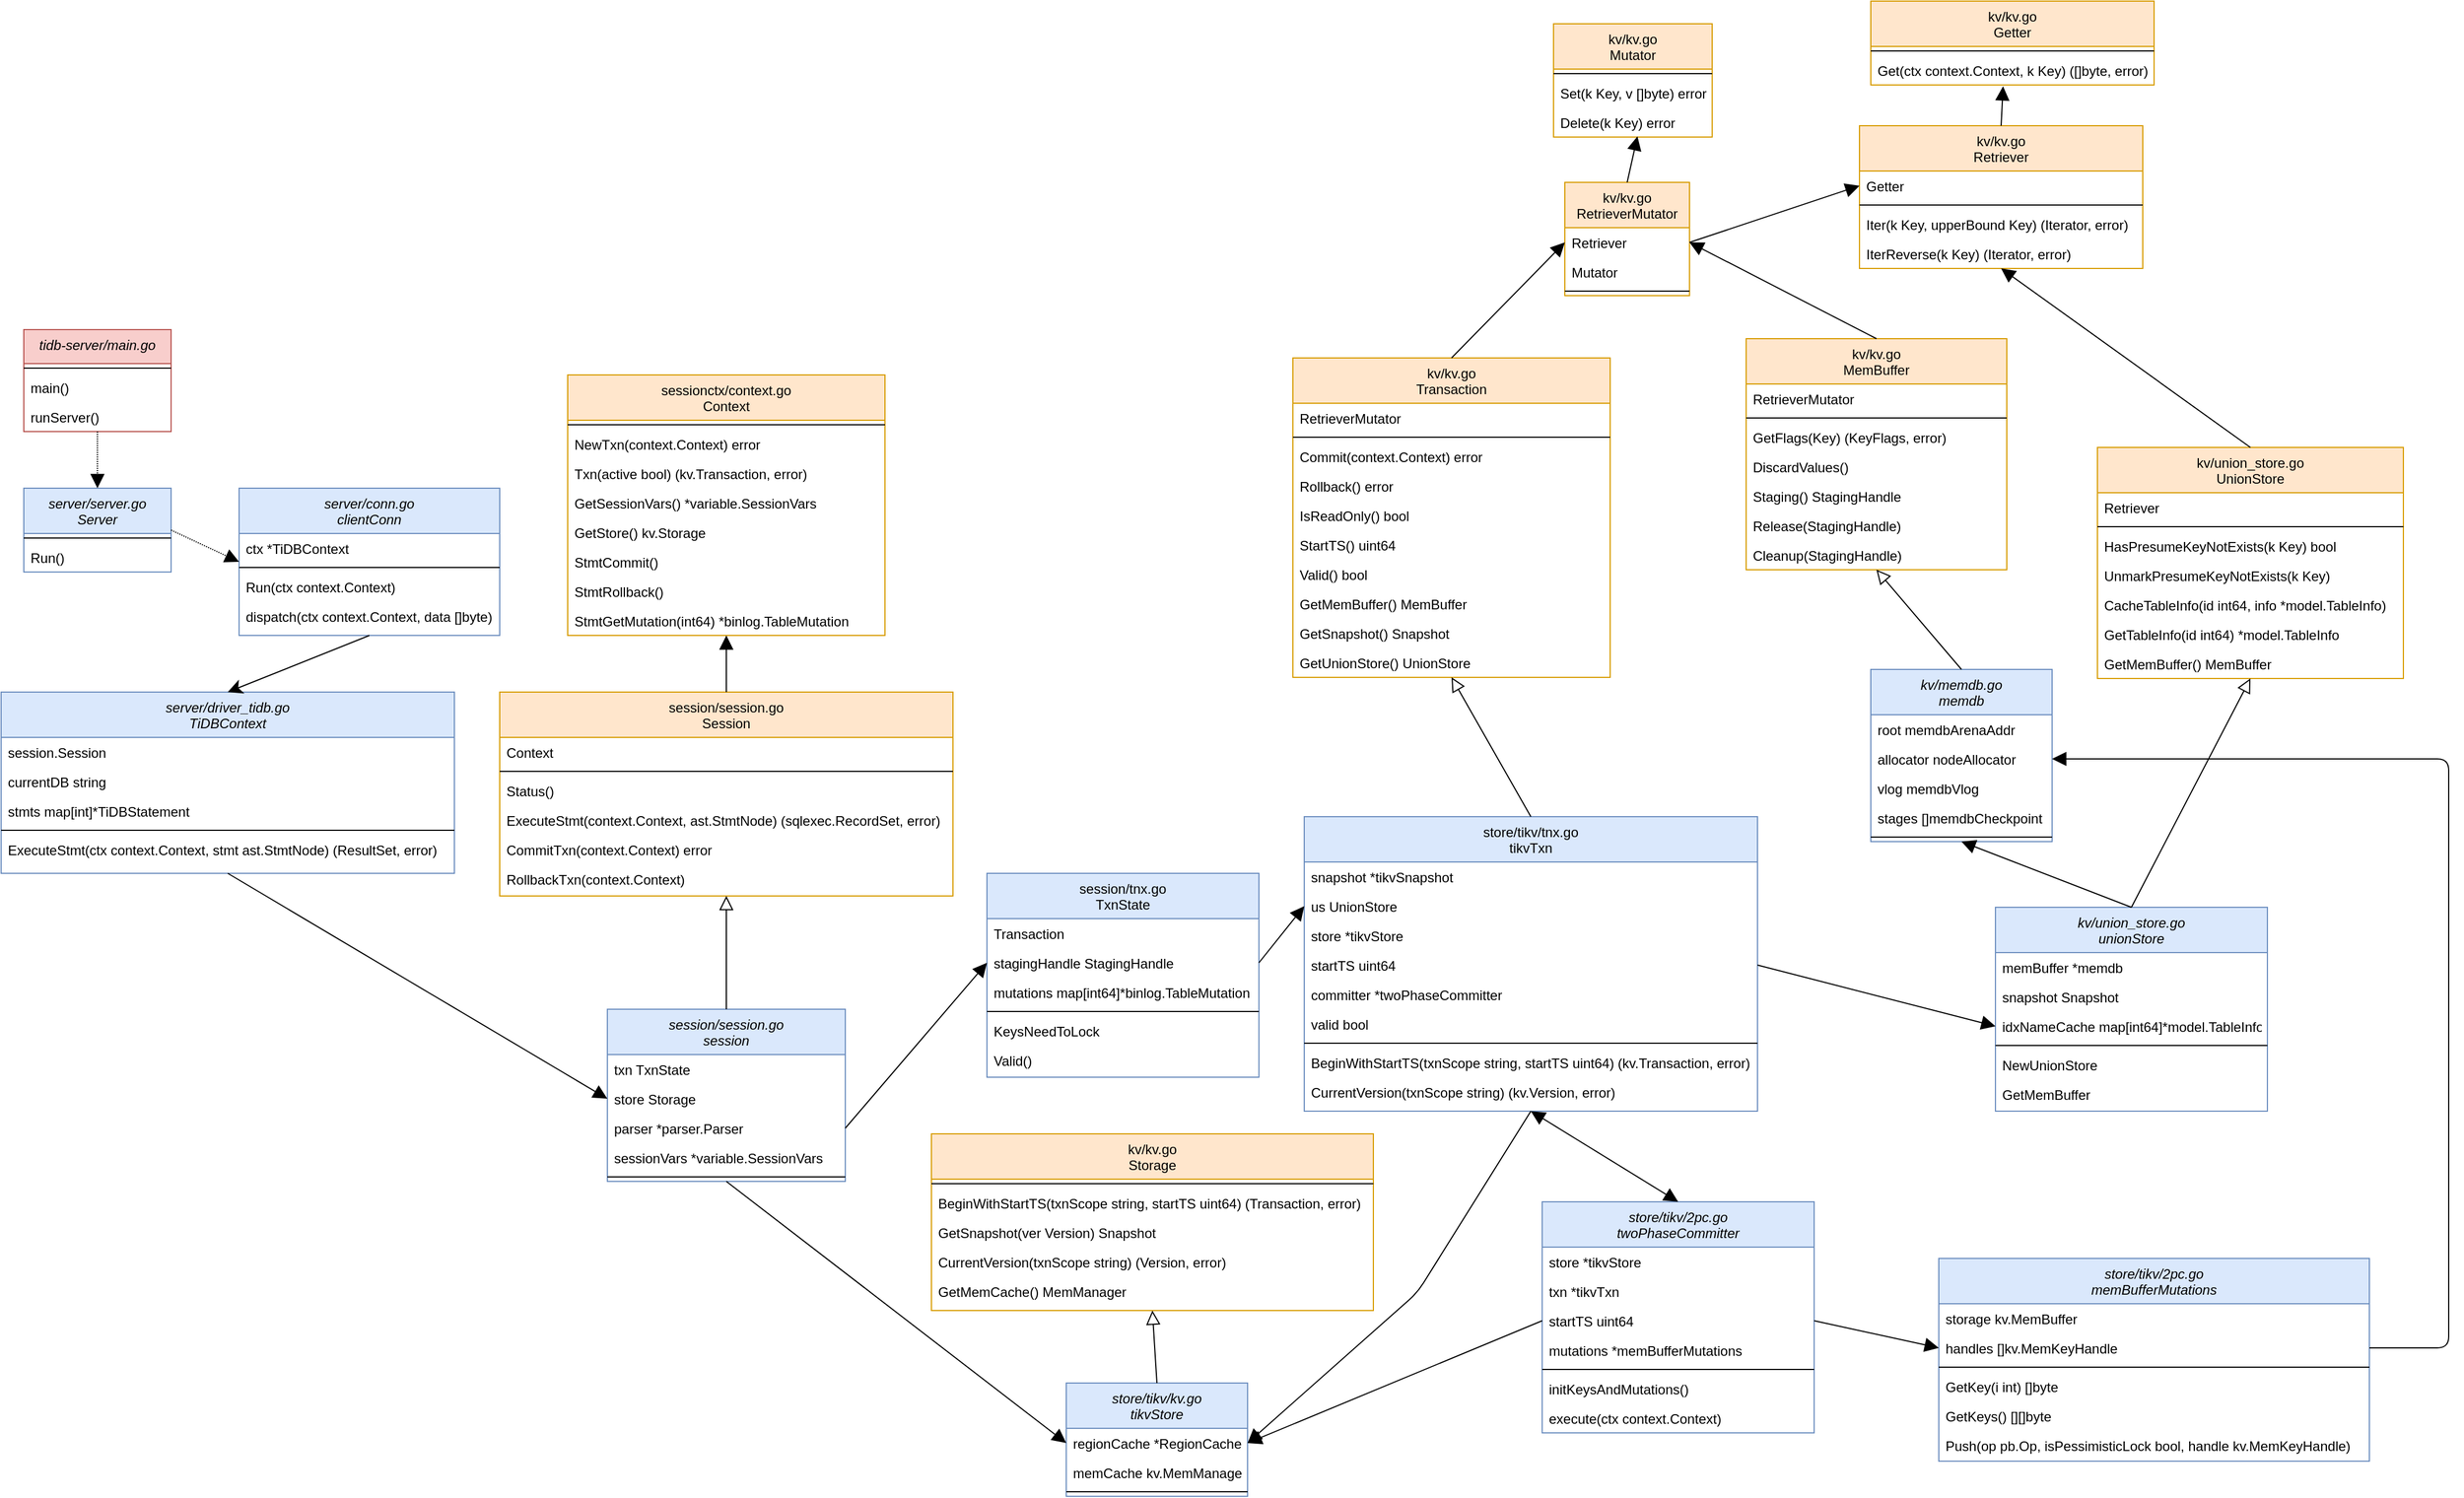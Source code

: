 <mxfile version="14.1.8" type="device"><diagram id="C5RBs43oDa-KdzZeNtuy" name="Page-1"><mxGraphModel dx="818" dy="1583" grid="1" gridSize="10" guides="1" tooltips="1" connect="1" arrows="1" fold="1" page="1" pageScale="1" pageWidth="827" pageHeight="1169" math="0" shadow="0"><root><mxCell id="WIyWlLk6GJQsqaUBKTNV-0"/><mxCell id="WIyWlLk6GJQsqaUBKTNV-1" parent="WIyWlLk6GJQsqaUBKTNV-0"/><mxCell id="zkfFHV4jXpPFQw0GAbJ--17" value="session/session.go&#10;Session" style="swimlane;fontStyle=0;align=center;verticalAlign=top;childLayout=stackLayout;horizontal=1;startSize=40;horizontalStack=0;resizeParent=1;resizeLast=0;collapsible=1;marginBottom=0;rounded=0;shadow=0;strokeWidth=1;fillColor=#ffe6cc;strokeColor=#d79b00;" parent="WIyWlLk6GJQsqaUBKTNV-1" vertex="1"><mxGeometry x="470" y="-80" width="400" height="180" as="geometry"><mxRectangle x="470" y="-80" width="160" height="26" as="alternateBounds"/></mxGeometry></mxCell><mxCell id="cYg357gkqDaPGkdtRNgm-93" value="Context" style="text;align=left;verticalAlign=top;spacingLeft=4;spacingRight=4;overflow=hidden;rotatable=0;points=[[0,0.5],[1,0.5]];portConstraint=eastwest;" vertex="1" parent="zkfFHV4jXpPFQw0GAbJ--17"><mxGeometry y="40" width="400" height="26" as="geometry"/></mxCell><mxCell id="zkfFHV4jXpPFQw0GAbJ--23" value="" style="line;html=1;strokeWidth=1;align=left;verticalAlign=middle;spacingTop=-1;spacingLeft=3;spacingRight=3;rotatable=0;labelPosition=right;points=[];portConstraint=eastwest;" parent="zkfFHV4jXpPFQw0GAbJ--17" vertex="1"><mxGeometry y="66" width="400" height="8" as="geometry"/></mxCell><mxCell id="cYg357gkqDaPGkdtRNgm-99" value="Status()" style="text;align=left;verticalAlign=top;spacingLeft=4;spacingRight=4;overflow=hidden;rotatable=0;points=[[0,0.5],[1,0.5]];portConstraint=eastwest;" vertex="1" parent="zkfFHV4jXpPFQw0GAbJ--17"><mxGeometry y="74" width="400" height="26" as="geometry"/></mxCell><mxCell id="cYg357gkqDaPGkdtRNgm-101" value="ExecuteStmt(context.Context, ast.StmtNode) (sqlexec.RecordSet, error)" style="text;align=left;verticalAlign=top;spacingLeft=4;spacingRight=4;overflow=hidden;rotatable=0;points=[[0,0.5],[1,0.5]];portConstraint=eastwest;fontSize=12;" vertex="1" parent="zkfFHV4jXpPFQw0GAbJ--17"><mxGeometry y="100" width="400" height="26" as="geometry"/></mxCell><mxCell id="cYg357gkqDaPGkdtRNgm-100" value="CommitTxn(context.Context) error" style="text;align=left;verticalAlign=top;spacingLeft=4;spacingRight=4;overflow=hidden;rotatable=0;points=[[0,0.5],[1,0.5]];portConstraint=eastwest;" vertex="1" parent="zkfFHV4jXpPFQw0GAbJ--17"><mxGeometry y="126" width="400" height="26" as="geometry"/></mxCell><mxCell id="cYg357gkqDaPGkdtRNgm-102" value="RollbackTxn(context.Context)" style="text;align=left;verticalAlign=top;spacingLeft=4;spacingRight=4;overflow=hidden;rotatable=0;points=[[0,0.5],[1,0.5]];portConstraint=eastwest;" vertex="1" parent="zkfFHV4jXpPFQw0GAbJ--17"><mxGeometry y="152" width="400" height="26" as="geometry"/></mxCell><mxCell id="cYg357gkqDaPGkdtRNgm-11" value="session/session.go&#10;session" style="swimlane;fontStyle=2;align=center;verticalAlign=top;childLayout=stackLayout;horizontal=1;startSize=40;horizontalStack=0;resizeParent=1;resizeLast=0;collapsible=1;marginBottom=0;rounded=0;shadow=0;strokeWidth=1;fillColor=#dae8fc;strokeColor=#6c8ebf;" vertex="1" parent="WIyWlLk6GJQsqaUBKTNV-1"><mxGeometry x="565" y="200" width="210" height="152" as="geometry"><mxRectangle x="230" y="140" width="160" height="26" as="alternateBounds"/></mxGeometry></mxCell><mxCell id="cYg357gkqDaPGkdtRNgm-12" value="txn         TxnState" style="text;align=left;verticalAlign=top;spacingLeft=4;spacingRight=4;overflow=hidden;rotatable=0;points=[[0,0.5],[1,0.5]];portConstraint=eastwest;" vertex="1" parent="cYg357gkqDaPGkdtRNgm-11"><mxGeometry y="40" width="210" height="26" as="geometry"/></mxCell><mxCell id="cYg357gkqDaPGkdtRNgm-13" value="store Storage" style="text;align=left;verticalAlign=top;spacingLeft=4;spacingRight=4;overflow=hidden;rotatable=0;points=[[0,0.5],[1,0.5]];portConstraint=eastwest;rounded=0;shadow=0;html=0;" vertex="1" parent="cYg357gkqDaPGkdtRNgm-11"><mxGeometry y="66" width="210" height="26" as="geometry"/></mxCell><mxCell id="cYg357gkqDaPGkdtRNgm-14" value="parser *parser.Parser" style="text;align=left;verticalAlign=top;spacingLeft=4;spacingRight=4;overflow=hidden;rotatable=0;points=[[0,0.5],[1,0.5]];portConstraint=eastwest;rounded=0;shadow=0;html=0;" vertex="1" parent="cYg357gkqDaPGkdtRNgm-11"><mxGeometry y="92" width="210" height="26" as="geometry"/></mxCell><mxCell id="cYg357gkqDaPGkdtRNgm-109" value="sessionVars    *variable.SessionVars" style="text;align=left;verticalAlign=top;spacingLeft=4;spacingRight=4;overflow=hidden;rotatable=0;points=[[0,0.5],[1,0.5]];portConstraint=eastwest;rounded=0;shadow=0;html=0;" vertex="1" parent="cYg357gkqDaPGkdtRNgm-11"><mxGeometry y="118" width="210" height="26" as="geometry"/></mxCell><mxCell id="cYg357gkqDaPGkdtRNgm-15" value="" style="line;html=1;strokeWidth=1;align=left;verticalAlign=middle;spacingTop=-1;spacingLeft=3;spacingRight=3;rotatable=0;labelPosition=right;points=[];portConstraint=eastwest;" vertex="1" parent="cYg357gkqDaPGkdtRNgm-11"><mxGeometry y="144" width="210" height="8" as="geometry"/></mxCell><mxCell id="cYg357gkqDaPGkdtRNgm-19" value="" style="endArrow=block;html=1;exitX=0.5;exitY=0;exitDx=0;exitDy=0;endFill=0;endSize=10;entryX=0.5;entryY=1;entryDx=0;entryDy=0;" edge="1" parent="WIyWlLk6GJQsqaUBKTNV-1" source="cYg357gkqDaPGkdtRNgm-11" target="zkfFHV4jXpPFQw0GAbJ--17"><mxGeometry width="50" height="50" relative="1" as="geometry"><mxPoint x="840" y="-340" as="sourcePoint"/><mxPoint x="840" y="-392" as="targetPoint"/></mxGeometry></mxCell><mxCell id="cYg357gkqDaPGkdtRNgm-20" value="kv/kv.go&#10;Storage" style="swimlane;fontStyle=0;align=center;verticalAlign=top;childLayout=stackLayout;horizontal=1;startSize=40;horizontalStack=0;resizeParent=1;resizeLast=0;collapsible=1;marginBottom=0;rounded=0;shadow=0;strokeWidth=1;fillColor=#ffe6cc;strokeColor=#d79b00;" vertex="1" parent="WIyWlLk6GJQsqaUBKTNV-1"><mxGeometry x="851" y="310" width="390" height="156" as="geometry"><mxRectangle x="550" y="140" width="160" height="26" as="alternateBounds"/></mxGeometry></mxCell><mxCell id="cYg357gkqDaPGkdtRNgm-21" value="" style="line;html=1;strokeWidth=1;align=left;verticalAlign=middle;spacingTop=-1;spacingLeft=3;spacingRight=3;rotatable=0;labelPosition=right;points=[];portConstraint=eastwest;" vertex="1" parent="cYg357gkqDaPGkdtRNgm-20"><mxGeometry y="40" width="390" height="8" as="geometry"/></mxCell><mxCell id="cYg357gkqDaPGkdtRNgm-22" value="BeginWithStartTS(txnScope string, startTS uint64) (Transaction, error)" style="text;align=left;verticalAlign=top;spacingLeft=4;spacingRight=4;overflow=hidden;rotatable=0;points=[[0,0.5],[1,0.5]];portConstraint=eastwest;" vertex="1" parent="cYg357gkqDaPGkdtRNgm-20"><mxGeometry y="48" width="390" height="26" as="geometry"/></mxCell><mxCell id="cYg357gkqDaPGkdtRNgm-182" value="GetSnapshot(ver Version) Snapshot" style="text;align=left;verticalAlign=top;spacingLeft=4;spacingRight=4;overflow=hidden;rotatable=0;points=[[0,0.5],[1,0.5]];portConstraint=eastwest;" vertex="1" parent="cYg357gkqDaPGkdtRNgm-20"><mxGeometry y="74" width="390" height="26" as="geometry"/></mxCell><mxCell id="cYg357gkqDaPGkdtRNgm-183" value="CurrentVersion(txnScope string) (Version, error)" style="text;align=left;verticalAlign=top;spacingLeft=4;spacingRight=4;overflow=hidden;rotatable=0;points=[[0,0.5],[1,0.5]];portConstraint=eastwest;" vertex="1" parent="cYg357gkqDaPGkdtRNgm-20"><mxGeometry y="100" width="390" height="26" as="geometry"/></mxCell><mxCell id="cYg357gkqDaPGkdtRNgm-184" value="GetMemCache() MemManager" style="text;align=left;verticalAlign=top;spacingLeft=4;spacingRight=4;overflow=hidden;rotatable=0;points=[[0,0.5],[1,0.5]];portConstraint=eastwest;" vertex="1" parent="cYg357gkqDaPGkdtRNgm-20"><mxGeometry y="126" width="390" height="26" as="geometry"/></mxCell><mxCell id="cYg357gkqDaPGkdtRNgm-23" value="store/tikv/kv.go&#10;tikvStore" style="swimlane;fontStyle=2;align=center;verticalAlign=top;childLayout=stackLayout;horizontal=1;startSize=40;horizontalStack=0;resizeParent=1;resizeLast=0;collapsible=1;marginBottom=0;rounded=0;shadow=0;strokeWidth=1;fillColor=#dae8fc;strokeColor=#6c8ebf;" vertex="1" parent="WIyWlLk6GJQsqaUBKTNV-1"><mxGeometry x="970" y="530" width="160" height="100" as="geometry"><mxRectangle x="230" y="140" width="160" height="26" as="alternateBounds"/></mxGeometry></mxCell><mxCell id="cYg357gkqDaPGkdtRNgm-24" value="regionCache  *RegionCache" style="text;align=left;verticalAlign=top;spacingLeft=4;spacingRight=4;overflow=hidden;rotatable=0;points=[[0,0.5],[1,0.5]];portConstraint=eastwest;" vertex="1" parent="cYg357gkqDaPGkdtRNgm-23"><mxGeometry y="40" width="160" height="26" as="geometry"/></mxCell><mxCell id="cYg357gkqDaPGkdtRNgm-185" value="memCache        kv.MemManager" style="text;align=left;verticalAlign=top;spacingLeft=4;spacingRight=4;overflow=hidden;rotatable=0;points=[[0,0.5],[1,0.5]];portConstraint=eastwest;" vertex="1" parent="cYg357gkqDaPGkdtRNgm-23"><mxGeometry y="66" width="160" height="26" as="geometry"/></mxCell><mxCell id="cYg357gkqDaPGkdtRNgm-27" value="" style="line;html=1;strokeWidth=1;align=left;verticalAlign=middle;spacingTop=-1;spacingLeft=3;spacingRight=3;rotatable=0;labelPosition=right;points=[];portConstraint=eastwest;" vertex="1" parent="cYg357gkqDaPGkdtRNgm-23"><mxGeometry y="92" width="160" height="8" as="geometry"/></mxCell><mxCell id="cYg357gkqDaPGkdtRNgm-61" value="kv/union_store.go&#10;UnionStore" style="swimlane;fontStyle=0;align=center;verticalAlign=top;childLayout=stackLayout;horizontal=1;startSize=40;horizontalStack=0;resizeParent=1;resizeLast=0;collapsible=1;marginBottom=0;rounded=0;shadow=0;strokeWidth=1;fillColor=#ffe6cc;strokeColor=#d79b00;" vertex="1" parent="WIyWlLk6GJQsqaUBKTNV-1"><mxGeometry x="1880" y="-296" width="270" height="204" as="geometry"><mxRectangle x="550" y="140" width="160" height="26" as="alternateBounds"/></mxGeometry></mxCell><mxCell id="cYg357gkqDaPGkdtRNgm-188" value="Retriever" style="text;align=left;verticalAlign=top;spacingLeft=4;spacingRight=4;overflow=hidden;rotatable=0;points=[[0,0.5],[1,0.5]];portConstraint=eastwest;" vertex="1" parent="cYg357gkqDaPGkdtRNgm-61"><mxGeometry y="40" width="270" height="26" as="geometry"/></mxCell><mxCell id="cYg357gkqDaPGkdtRNgm-62" value="" style="line;html=1;strokeWidth=1;align=left;verticalAlign=middle;spacingTop=-1;spacingLeft=3;spacingRight=3;rotatable=0;labelPosition=right;points=[];portConstraint=eastwest;" vertex="1" parent="cYg357gkqDaPGkdtRNgm-61"><mxGeometry y="66" width="270" height="8" as="geometry"/></mxCell><mxCell id="cYg357gkqDaPGkdtRNgm-63" value="HasPresumeKeyNotExists(k Key) bool" style="text;align=left;verticalAlign=top;spacingLeft=4;spacingRight=4;overflow=hidden;rotatable=0;points=[[0,0.5],[1,0.5]];portConstraint=eastwest;" vertex="1" parent="cYg357gkqDaPGkdtRNgm-61"><mxGeometry y="74" width="270" height="26" as="geometry"/></mxCell><mxCell id="cYg357gkqDaPGkdtRNgm-189" value="UnmarkPresumeKeyNotExists(k Key)" style="text;align=left;verticalAlign=top;spacingLeft=4;spacingRight=4;overflow=hidden;rotatable=0;points=[[0,0.5],[1,0.5]];portConstraint=eastwest;" vertex="1" parent="cYg357gkqDaPGkdtRNgm-61"><mxGeometry y="100" width="270" height="26" as="geometry"/></mxCell><mxCell id="cYg357gkqDaPGkdtRNgm-190" value="CacheTableInfo(id int64, info *model.TableInfo)" style="text;align=left;verticalAlign=top;spacingLeft=4;spacingRight=4;overflow=hidden;rotatable=0;points=[[0,0.5],[1,0.5]];portConstraint=eastwest;" vertex="1" parent="cYg357gkqDaPGkdtRNgm-61"><mxGeometry y="126" width="270" height="26" as="geometry"/></mxCell><mxCell id="cYg357gkqDaPGkdtRNgm-191" value="GetTableInfo(id int64) *model.TableInfo" style="text;align=left;verticalAlign=top;spacingLeft=4;spacingRight=4;overflow=hidden;rotatable=0;points=[[0,0.5],[1,0.5]];portConstraint=eastwest;" vertex="1" parent="cYg357gkqDaPGkdtRNgm-61"><mxGeometry y="152" width="270" height="26" as="geometry"/></mxCell><mxCell id="cYg357gkqDaPGkdtRNgm-192" value="GetMemBuffer() MemBuffer" style="text;align=left;verticalAlign=top;spacingLeft=4;spacingRight=4;overflow=hidden;rotatable=0;points=[[0,0.5],[1,0.5]];portConstraint=eastwest;" vertex="1" parent="cYg357gkqDaPGkdtRNgm-61"><mxGeometry y="178" width="270" height="26" as="geometry"/></mxCell><mxCell id="cYg357gkqDaPGkdtRNgm-64" value="kv/union_store.go&#10;unionStore" style="swimlane;fontStyle=2;align=center;verticalAlign=top;childLayout=stackLayout;horizontal=1;startSize=40;horizontalStack=0;resizeParent=1;resizeLast=0;collapsible=1;marginBottom=0;rounded=0;shadow=0;strokeWidth=1;fillColor=#dae8fc;strokeColor=#6c8ebf;" vertex="1" parent="WIyWlLk6GJQsqaUBKTNV-1"><mxGeometry x="1790" y="110" width="240" height="180" as="geometry"><mxRectangle x="230" y="140" width="160" height="26" as="alternateBounds"/></mxGeometry></mxCell><mxCell id="cYg357gkqDaPGkdtRNgm-65" value="memBuffer    *memdb" style="text;align=left;verticalAlign=top;spacingLeft=4;spacingRight=4;overflow=hidden;rotatable=0;points=[[0,0.5],[1,0.5]];portConstraint=eastwest;" vertex="1" parent="cYg357gkqDaPGkdtRNgm-64"><mxGeometry y="40" width="240" height="26" as="geometry"/></mxCell><mxCell id="cYg357gkqDaPGkdtRNgm-70" value="snapshot     Snapshot" style="text;align=left;verticalAlign=top;spacingLeft=4;spacingRight=4;overflow=hidden;rotatable=0;points=[[0,0.5],[1,0.5]];portConstraint=eastwest;" vertex="1" parent="cYg357gkqDaPGkdtRNgm-64"><mxGeometry y="66" width="240" height="26" as="geometry"/></mxCell><mxCell id="cYg357gkqDaPGkdtRNgm-193" value="idxNameCache map[int64]*model.TableInfo" style="text;align=left;verticalAlign=top;spacingLeft=4;spacingRight=4;overflow=hidden;rotatable=0;points=[[0,0.5],[1,0.5]];portConstraint=eastwest;" vertex="1" parent="cYg357gkqDaPGkdtRNgm-64"><mxGeometry y="92" width="240" height="26" as="geometry"/></mxCell><mxCell id="cYg357gkqDaPGkdtRNgm-66" value="" style="line;html=1;strokeWidth=1;align=left;verticalAlign=middle;spacingTop=-1;spacingLeft=3;spacingRight=3;rotatable=0;labelPosition=right;points=[];portConstraint=eastwest;" vertex="1" parent="cYg357gkqDaPGkdtRNgm-64"><mxGeometry y="118" width="240" height="8" as="geometry"/></mxCell><mxCell id="cYg357gkqDaPGkdtRNgm-67" value="NewUnionStore" style="text;align=left;verticalAlign=top;spacingLeft=4;spacingRight=4;overflow=hidden;rotatable=0;points=[[0,0.5],[1,0.5]];portConstraint=eastwest;" vertex="1" parent="cYg357gkqDaPGkdtRNgm-64"><mxGeometry y="126" width="240" height="26" as="geometry"/></mxCell><mxCell id="cYg357gkqDaPGkdtRNgm-72" value="GetMemBuffer" style="text;align=left;verticalAlign=top;spacingLeft=4;spacingRight=4;overflow=hidden;rotatable=0;points=[[0,0.5],[1,0.5]];portConstraint=eastwest;" vertex="1" parent="cYg357gkqDaPGkdtRNgm-64"><mxGeometry y="152" width="240" height="26" as="geometry"/></mxCell><mxCell id="cYg357gkqDaPGkdtRNgm-69" value="" style="endArrow=block;html=1;exitX=0.5;exitY=0;exitDx=0;exitDy=0;endFill=0;endSize=10;entryX=0.5;entryY=1;entryDx=0;entryDy=0;" edge="1" parent="WIyWlLk6GJQsqaUBKTNV-1" source="cYg357gkqDaPGkdtRNgm-64" target="cYg357gkqDaPGkdtRNgm-61"><mxGeometry width="50" height="50" relative="1" as="geometry"><mxPoint x="2030" y="-420" as="sourcePoint"/><mxPoint x="2030" y="-472" as="targetPoint"/></mxGeometry></mxCell><mxCell id="cYg357gkqDaPGkdtRNgm-94" value="sessionctx/context.go&#10;Context" style="swimlane;fontStyle=0;align=center;verticalAlign=top;childLayout=stackLayout;horizontal=1;startSize=40;horizontalStack=0;resizeParent=1;resizeLast=0;collapsible=1;marginBottom=0;rounded=0;shadow=0;strokeWidth=1;fillColor=#ffe6cc;strokeColor=#d79b00;" vertex="1" parent="WIyWlLk6GJQsqaUBKTNV-1"><mxGeometry x="530" y="-360" width="280" height="230" as="geometry"><mxRectangle x="550" y="140" width="160" height="26" as="alternateBounds"/></mxGeometry></mxCell><mxCell id="cYg357gkqDaPGkdtRNgm-96" value="" style="line;html=1;strokeWidth=1;align=left;verticalAlign=middle;spacingTop=-1;spacingLeft=3;spacingRight=3;rotatable=0;labelPosition=right;points=[];portConstraint=eastwest;" vertex="1" parent="cYg357gkqDaPGkdtRNgm-94"><mxGeometry y="40" width="280" height="8" as="geometry"/></mxCell><mxCell id="cYg357gkqDaPGkdtRNgm-97" value="NewTxn(context.Context) error" style="text;align=left;verticalAlign=top;spacingLeft=4;spacingRight=4;overflow=hidden;rotatable=0;points=[[0,0.5],[1,0.5]];portConstraint=eastwest;" vertex="1" parent="cYg357gkqDaPGkdtRNgm-94"><mxGeometry y="48" width="280" height="26" as="geometry"/></mxCell><mxCell id="cYg357gkqDaPGkdtRNgm-103" value="Txn(active bool) (kv.Transaction, error)" style="text;align=left;verticalAlign=top;spacingLeft=4;spacingRight=4;overflow=hidden;rotatable=0;points=[[0,0.5],[1,0.5]];portConstraint=eastwest;" vertex="1" parent="cYg357gkqDaPGkdtRNgm-94"><mxGeometry y="74" width="280" height="26" as="geometry"/></mxCell><mxCell id="cYg357gkqDaPGkdtRNgm-104" value="GetSessionVars() *variable.SessionVars" style="text;align=left;verticalAlign=top;spacingLeft=4;spacingRight=4;overflow=hidden;rotatable=0;points=[[0,0.5],[1,0.5]];portConstraint=eastwest;" vertex="1" parent="cYg357gkqDaPGkdtRNgm-94"><mxGeometry y="100" width="280" height="26" as="geometry"/></mxCell><mxCell id="cYg357gkqDaPGkdtRNgm-106" value="GetStore() kv.Storage" style="text;align=left;verticalAlign=top;spacingLeft=4;spacingRight=4;overflow=hidden;rotatable=0;points=[[0,0.5],[1,0.5]];portConstraint=eastwest;" vertex="1" parent="cYg357gkqDaPGkdtRNgm-94"><mxGeometry y="126" width="280" height="26" as="geometry"/></mxCell><mxCell id="cYg357gkqDaPGkdtRNgm-108" value="StmtCommit()" style="text;align=left;verticalAlign=top;spacingLeft=4;spacingRight=4;overflow=hidden;rotatable=0;points=[[0,0.5],[1,0.5]];portConstraint=eastwest;" vertex="1" parent="cYg357gkqDaPGkdtRNgm-94"><mxGeometry y="152" width="280" height="26" as="geometry"/></mxCell><mxCell id="cYg357gkqDaPGkdtRNgm-105" value="StmtRollback()" style="text;align=left;verticalAlign=top;spacingLeft=4;spacingRight=4;overflow=hidden;rotatable=0;points=[[0,0.5],[1,0.5]];portConstraint=eastwest;" vertex="1" parent="cYg357gkqDaPGkdtRNgm-94"><mxGeometry y="178" width="280" height="26" as="geometry"/></mxCell><mxCell id="cYg357gkqDaPGkdtRNgm-120" value="StmtGetMutation(int64) *binlog.TableMutation" style="text;align=left;verticalAlign=top;spacingLeft=4;spacingRight=4;overflow=hidden;rotatable=0;points=[[0,0.5],[1,0.5]];portConstraint=eastwest;" vertex="1" parent="cYg357gkqDaPGkdtRNgm-94"><mxGeometry y="204" width="280" height="26" as="geometry"/></mxCell><mxCell id="cYg357gkqDaPGkdtRNgm-98" value="" style="endArrow=block;html=1;exitX=0.5;exitY=0;exitDx=0;exitDy=0;endFill=1;endSize=10;entryX=0.5;entryY=1;entryDx=0;entryDy=0;" edge="1" parent="WIyWlLk6GJQsqaUBKTNV-1" source="zkfFHV4jXpPFQw0GAbJ--17" target="cYg357gkqDaPGkdtRNgm-94"><mxGeometry width="50" height="50" relative="1" as="geometry"><mxPoint x="559.5" y="-100" as="sourcePoint"/><mxPoint x="580" y="-150" as="targetPoint"/></mxGeometry></mxCell><mxCell id="cYg357gkqDaPGkdtRNgm-110" value="session/tnx.go&#10;TxnState" style="swimlane;fontStyle=0;align=center;verticalAlign=top;childLayout=stackLayout;horizontal=1;startSize=40;horizontalStack=0;resizeParent=1;resizeLast=0;collapsible=1;marginBottom=0;rounded=0;shadow=0;strokeWidth=1;fillColor=#dae8fc;strokeColor=#6c8ebf;" vertex="1" parent="WIyWlLk6GJQsqaUBKTNV-1"><mxGeometry x="900" y="80" width="240" height="180" as="geometry"><mxRectangle x="550" y="140" width="160" height="26" as="alternateBounds"/></mxGeometry></mxCell><mxCell id="cYg357gkqDaPGkdtRNgm-113" value="Transaction" style="text;align=left;verticalAlign=top;spacingLeft=4;spacingRight=4;overflow=hidden;rotatable=0;points=[[0,0.5],[1,0.5]];portConstraint=eastwest;" vertex="1" parent="cYg357gkqDaPGkdtRNgm-110"><mxGeometry y="40" width="240" height="26" as="geometry"/></mxCell><mxCell id="cYg357gkqDaPGkdtRNgm-114" value="stagingHandle StagingHandle" style="text;align=left;verticalAlign=top;spacingLeft=4;spacingRight=4;overflow=hidden;rotatable=0;points=[[0,0.5],[1,0.5]];portConstraint=eastwest;" vertex="1" parent="cYg357gkqDaPGkdtRNgm-110"><mxGeometry y="66" width="240" height="26" as="geometry"/></mxCell><mxCell id="cYg357gkqDaPGkdtRNgm-115" value="mutations     map[int64]*binlog.TableMutation" style="text;align=left;verticalAlign=top;spacingLeft=4;spacingRight=4;overflow=hidden;rotatable=0;points=[[0,0.5],[1,0.5]];portConstraint=eastwest;" vertex="1" parent="cYg357gkqDaPGkdtRNgm-110"><mxGeometry y="92" width="240" height="26" as="geometry"/></mxCell><mxCell id="cYg357gkqDaPGkdtRNgm-111" value="" style="line;html=1;strokeWidth=1;align=left;verticalAlign=middle;spacingTop=-1;spacingLeft=3;spacingRight=3;rotatable=0;labelPosition=right;points=[];portConstraint=eastwest;" vertex="1" parent="cYg357gkqDaPGkdtRNgm-110"><mxGeometry y="118" width="240" height="8" as="geometry"/></mxCell><mxCell id="cYg357gkqDaPGkdtRNgm-116" value="KeysNeedToLock" style="text;align=left;verticalAlign=top;spacingLeft=4;spacingRight=4;overflow=hidden;rotatable=0;points=[[0,0.5],[1,0.5]];portConstraint=eastwest;" vertex="1" parent="cYg357gkqDaPGkdtRNgm-110"><mxGeometry y="126" width="240" height="26" as="geometry"/></mxCell><mxCell id="cYg357gkqDaPGkdtRNgm-117" value="Valid()" style="text;align=left;verticalAlign=top;spacingLeft=4;spacingRight=4;overflow=hidden;rotatable=0;points=[[0,0.5],[1,0.5]];portConstraint=eastwest;" vertex="1" parent="cYg357gkqDaPGkdtRNgm-110"><mxGeometry y="152" width="240" height="26" as="geometry"/></mxCell><mxCell id="cYg357gkqDaPGkdtRNgm-124" value="kv/kv.go&#10;Transaction" style="swimlane;fontStyle=0;align=center;verticalAlign=top;childLayout=stackLayout;horizontal=1;startSize=40;horizontalStack=0;resizeParent=1;resizeLast=0;collapsible=1;marginBottom=0;rounded=0;shadow=0;strokeWidth=1;fillColor=#ffe6cc;strokeColor=#d79b00;" vertex="1" parent="WIyWlLk6GJQsqaUBKTNV-1"><mxGeometry x="1170" y="-375" width="280" height="282" as="geometry"><mxRectangle x="550" y="140" width="160" height="26" as="alternateBounds"/></mxGeometry></mxCell><mxCell id="cYg357gkqDaPGkdtRNgm-151" value="RetrieverMutator" style="text;align=left;verticalAlign=top;spacingLeft=4;spacingRight=4;overflow=hidden;rotatable=0;points=[[0,0.5],[1,0.5]];portConstraint=eastwest;" vertex="1" parent="cYg357gkqDaPGkdtRNgm-124"><mxGeometry y="40" width="280" height="26" as="geometry"/></mxCell><mxCell id="cYg357gkqDaPGkdtRNgm-125" value="" style="line;html=1;strokeWidth=1;align=left;verticalAlign=middle;spacingTop=-1;spacingLeft=3;spacingRight=3;rotatable=0;labelPosition=right;points=[];portConstraint=eastwest;" vertex="1" parent="cYg357gkqDaPGkdtRNgm-124"><mxGeometry y="66" width="280" height="8" as="geometry"/></mxCell><mxCell id="cYg357gkqDaPGkdtRNgm-126" value="Commit(context.Context) error" style="text;align=left;verticalAlign=top;spacingLeft=4;spacingRight=4;overflow=hidden;rotatable=0;points=[[0,0.5],[1,0.5]];portConstraint=eastwest;" vertex="1" parent="cYg357gkqDaPGkdtRNgm-124"><mxGeometry y="74" width="280" height="26" as="geometry"/></mxCell><mxCell id="cYg357gkqDaPGkdtRNgm-127" value="Rollback() error" style="text;align=left;verticalAlign=top;spacingLeft=4;spacingRight=4;overflow=hidden;rotatable=0;points=[[0,0.5],[1,0.5]];portConstraint=eastwest;" vertex="1" parent="cYg357gkqDaPGkdtRNgm-124"><mxGeometry y="100" width="280" height="26" as="geometry"/></mxCell><mxCell id="cYg357gkqDaPGkdtRNgm-135" value="IsReadOnly() bool" style="text;align=left;verticalAlign=top;spacingLeft=4;spacingRight=4;overflow=hidden;rotatable=0;points=[[0,0.5],[1,0.5]];portConstraint=eastwest;" vertex="1" parent="cYg357gkqDaPGkdtRNgm-124"><mxGeometry y="126" width="280" height="26" as="geometry"/></mxCell><mxCell id="cYg357gkqDaPGkdtRNgm-134" value="StartTS() uint64" style="text;align=left;verticalAlign=top;spacingLeft=4;spacingRight=4;overflow=hidden;rotatable=0;points=[[0,0.5],[1,0.5]];portConstraint=eastwest;" vertex="1" parent="cYg357gkqDaPGkdtRNgm-124"><mxGeometry y="152" width="280" height="26" as="geometry"/></mxCell><mxCell id="cYg357gkqDaPGkdtRNgm-136" value="Valid() bool" style="text;align=left;verticalAlign=top;spacingLeft=4;spacingRight=4;overflow=hidden;rotatable=0;points=[[0,0.5],[1,0.5]];portConstraint=eastwest;" vertex="1" parent="cYg357gkqDaPGkdtRNgm-124"><mxGeometry y="178" width="280" height="26" as="geometry"/></mxCell><mxCell id="cYg357gkqDaPGkdtRNgm-128" value="GetMemBuffer() MemBuffer" style="text;align=left;verticalAlign=top;spacingLeft=4;spacingRight=4;overflow=hidden;rotatable=0;points=[[0,0.5],[1,0.5]];portConstraint=eastwest;" vertex="1" parent="cYg357gkqDaPGkdtRNgm-124"><mxGeometry y="204" width="280" height="26" as="geometry"/></mxCell><mxCell id="cYg357gkqDaPGkdtRNgm-129" value="GetSnapshot() Snapshot" style="text;align=left;verticalAlign=top;spacingLeft=4;spacingRight=4;overflow=hidden;rotatable=0;points=[[0,0.5],[1,0.5]];portConstraint=eastwest;" vertex="1" parent="cYg357gkqDaPGkdtRNgm-124"><mxGeometry y="230" width="280" height="26" as="geometry"/></mxCell><mxCell id="cYg357gkqDaPGkdtRNgm-130" value="GetUnionStore() UnionStore" style="text;align=left;verticalAlign=top;spacingLeft=4;spacingRight=4;overflow=hidden;rotatable=0;points=[[0,0.5],[1,0.5]];portConstraint=eastwest;" vertex="1" parent="cYg357gkqDaPGkdtRNgm-124"><mxGeometry y="256" width="280" height="26" as="geometry"/></mxCell><mxCell id="cYg357gkqDaPGkdtRNgm-137" value="store/tikv/tnx.go&#10;tikvTxn" style="swimlane;fontStyle=0;align=center;verticalAlign=top;childLayout=stackLayout;horizontal=1;startSize=40;horizontalStack=0;resizeParent=1;resizeLast=0;collapsible=1;marginBottom=0;rounded=0;shadow=0;strokeWidth=1;fillColor=#dae8fc;strokeColor=#6c8ebf;" vertex="1" parent="WIyWlLk6GJQsqaUBKTNV-1"><mxGeometry x="1180" y="30" width="400" height="260" as="geometry"><mxRectangle x="550" y="140" width="160" height="26" as="alternateBounds"/></mxGeometry></mxCell><mxCell id="cYg357gkqDaPGkdtRNgm-138" value="snapshot  *tikvSnapshot" style="text;align=left;verticalAlign=top;spacingLeft=4;spacingRight=4;overflow=hidden;rotatable=0;points=[[0,0.5],[1,0.5]];portConstraint=eastwest;" vertex="1" parent="cYg357gkqDaPGkdtRNgm-137"><mxGeometry y="40" width="400" height="26" as="geometry"/></mxCell><mxCell id="cYg357gkqDaPGkdtRNgm-139" value="us UnionStore" style="text;align=left;verticalAlign=top;spacingLeft=4;spacingRight=4;overflow=hidden;rotatable=0;points=[[0,0.5],[1,0.5]];portConstraint=eastwest;fontStyle=0" vertex="1" parent="cYg357gkqDaPGkdtRNgm-137"><mxGeometry y="66" width="400" height="26" as="geometry"/></mxCell><mxCell id="cYg357gkqDaPGkdtRNgm-149" value="store     *tikvStore" style="text;align=left;verticalAlign=top;spacingLeft=4;spacingRight=4;overflow=hidden;rotatable=0;points=[[0,0.5],[1,0.5]];portConstraint=eastwest;fontStyle=0" vertex="1" parent="cYg357gkqDaPGkdtRNgm-137"><mxGeometry y="92" width="400" height="26" as="geometry"/></mxCell><mxCell id="cYg357gkqDaPGkdtRNgm-150" value="startTS   uint64" style="text;align=left;verticalAlign=top;spacingLeft=4;spacingRight=4;overflow=hidden;rotatable=0;points=[[0,0.5],[1,0.5]];portConstraint=eastwest;fontStyle=0" vertex="1" parent="cYg357gkqDaPGkdtRNgm-137"><mxGeometry y="118" width="400" height="26" as="geometry"/></mxCell><mxCell id="cYg357gkqDaPGkdtRNgm-148" value="committer *twoPhaseCommitter" style="text;align=left;verticalAlign=top;spacingLeft=4;spacingRight=4;overflow=hidden;rotatable=0;points=[[0,0.5],[1,0.5]];portConstraint=eastwest;fontStyle=0" vertex="1" parent="cYg357gkqDaPGkdtRNgm-137"><mxGeometry y="144" width="400" height="26" as="geometry"/></mxCell><mxCell id="cYg357gkqDaPGkdtRNgm-147" value="valid bool" style="text;align=left;verticalAlign=top;spacingLeft=4;spacingRight=4;overflow=hidden;rotatable=0;points=[[0,0.5],[1,0.5]];portConstraint=eastwest;" vertex="1" parent="cYg357gkqDaPGkdtRNgm-137"><mxGeometry y="170" width="400" height="26" as="geometry"/></mxCell><mxCell id="cYg357gkqDaPGkdtRNgm-141" value="" style="line;html=1;strokeWidth=1;align=left;verticalAlign=middle;spacingTop=-1;spacingLeft=3;spacingRight=3;rotatable=0;labelPosition=right;points=[];portConstraint=eastwest;" vertex="1" parent="cYg357gkqDaPGkdtRNgm-137"><mxGeometry y="196" width="400" height="8" as="geometry"/></mxCell><mxCell id="cYg357gkqDaPGkdtRNgm-142" value="BeginWithStartTS(txnScope string, startTS uint64) (kv.Transaction, error)" style="text;align=left;verticalAlign=top;spacingLeft=4;spacingRight=4;overflow=hidden;rotatable=0;points=[[0,0.5],[1,0.5]];portConstraint=eastwest;" vertex="1" parent="cYg357gkqDaPGkdtRNgm-137"><mxGeometry y="204" width="400" height="26" as="geometry"/></mxCell><mxCell id="cYg357gkqDaPGkdtRNgm-143" value="CurrentVersion(txnScope string) (kv.Version, error)" style="text;align=left;verticalAlign=top;spacingLeft=4;spacingRight=4;overflow=hidden;rotatable=0;points=[[0,0.5],[1,0.5]];portConstraint=eastwest;" vertex="1" parent="cYg357gkqDaPGkdtRNgm-137"><mxGeometry y="230" width="400" height="26" as="geometry"/></mxCell><mxCell id="cYg357gkqDaPGkdtRNgm-144" value="" style="endArrow=block;html=1;exitX=0.5;exitY=0;exitDx=0;exitDy=0;endFill=0;endSize=10;entryX=0.5;entryY=1;entryDx=0;entryDy=0;" edge="1" parent="WIyWlLk6GJQsqaUBKTNV-1" source="cYg357gkqDaPGkdtRNgm-137" target="cYg357gkqDaPGkdtRNgm-124"><mxGeometry width="50" height="50" relative="1" as="geometry"><mxPoint x="1169.17" y="-30.0" as="sourcePoint"/><mxPoint x="1169.17" y="-90.0" as="targetPoint"/></mxGeometry></mxCell><mxCell id="cYg357gkqDaPGkdtRNgm-145" value="" style="endArrow=block;html=1;exitX=1;exitY=0.5;exitDx=0;exitDy=0;endFill=1;endSize=10;entryX=0;entryY=0.5;entryDx=0;entryDy=0;" edge="1" parent="WIyWlLk6GJQsqaUBKTNV-1" source="cYg357gkqDaPGkdtRNgm-114" target="cYg357gkqDaPGkdtRNgm-139"><mxGeometry width="50" height="50" relative="1" as="geometry"><mxPoint x="1050" y="60" as="sourcePoint"/><mxPoint x="1050" y="10" as="targetPoint"/></mxGeometry></mxCell><mxCell id="cYg357gkqDaPGkdtRNgm-146" value="" style="endArrow=block;html=1;exitX=1;exitY=0.5;exitDx=0;exitDy=0;endFill=1;endSize=10;entryX=0;entryY=0.5;entryDx=0;entryDy=0;" edge="1" parent="WIyWlLk6GJQsqaUBKTNV-1" source="cYg357gkqDaPGkdtRNgm-14" target="cYg357gkqDaPGkdtRNgm-114"><mxGeometry width="50" height="50" relative="1" as="geometry"><mxPoint x="910" y="120" as="sourcePoint"/><mxPoint x="970" y="-20" as="targetPoint"/></mxGeometry></mxCell><mxCell id="cYg357gkqDaPGkdtRNgm-152" value="kv/kv.go&#10;RetrieverMutator" style="swimlane;fontStyle=0;align=center;verticalAlign=top;childLayout=stackLayout;horizontal=1;startSize=40;horizontalStack=0;resizeParent=1;resizeLast=0;collapsible=1;marginBottom=0;rounded=0;shadow=0;strokeWidth=1;fillColor=#ffe6cc;strokeColor=#d79b00;" vertex="1" parent="WIyWlLk6GJQsqaUBKTNV-1"><mxGeometry x="1410" y="-530" width="110" height="100" as="geometry"><mxRectangle x="550" y="140" width="160" height="26" as="alternateBounds"/></mxGeometry></mxCell><mxCell id="cYg357gkqDaPGkdtRNgm-154" value="Retriever" style="text;align=left;verticalAlign=top;spacingLeft=4;spacingRight=4;overflow=hidden;rotatable=0;points=[[0,0.5],[1,0.5]];portConstraint=eastwest;" vertex="1" parent="cYg357gkqDaPGkdtRNgm-152"><mxGeometry y="40" width="110" height="26" as="geometry"/></mxCell><mxCell id="cYg357gkqDaPGkdtRNgm-155" value="Mutator" style="text;align=left;verticalAlign=top;spacingLeft=4;spacingRight=4;overflow=hidden;rotatable=0;points=[[0,0.5],[1,0.5]];portConstraint=eastwest;" vertex="1" parent="cYg357gkqDaPGkdtRNgm-152"><mxGeometry y="66" width="110" height="26" as="geometry"/></mxCell><mxCell id="cYg357gkqDaPGkdtRNgm-153" value="" style="line;html=1;strokeWidth=1;align=left;verticalAlign=middle;spacingTop=-1;spacingLeft=3;spacingRight=3;rotatable=0;labelPosition=right;points=[];portConstraint=eastwest;" vertex="1" parent="cYg357gkqDaPGkdtRNgm-152"><mxGeometry y="92" width="110" height="8" as="geometry"/></mxCell><mxCell id="cYg357gkqDaPGkdtRNgm-161" value="kv/kv.go&#10;Retriever" style="swimlane;fontStyle=0;align=center;verticalAlign=top;childLayout=stackLayout;horizontal=1;startSize=40;horizontalStack=0;resizeParent=1;resizeLast=0;collapsible=1;marginBottom=0;rounded=0;shadow=0;strokeWidth=1;fillColor=#ffe6cc;strokeColor=#d79b00;" vertex="1" parent="WIyWlLk6GJQsqaUBKTNV-1"><mxGeometry x="1670" y="-580" width="250" height="126" as="geometry"><mxRectangle x="550" y="140" width="160" height="26" as="alternateBounds"/></mxGeometry></mxCell><mxCell id="cYg357gkqDaPGkdtRNgm-162" value="Getter" style="text;align=left;verticalAlign=top;spacingLeft=4;spacingRight=4;overflow=hidden;rotatable=0;points=[[0,0.5],[1,0.5]];portConstraint=eastwest;" vertex="1" parent="cYg357gkqDaPGkdtRNgm-161"><mxGeometry y="40" width="250" height="26" as="geometry"/></mxCell><mxCell id="cYg357gkqDaPGkdtRNgm-164" value="" style="line;html=1;strokeWidth=1;align=left;verticalAlign=middle;spacingTop=-1;spacingLeft=3;spacingRight=3;rotatable=0;labelPosition=right;points=[];portConstraint=eastwest;" vertex="1" parent="cYg357gkqDaPGkdtRNgm-161"><mxGeometry y="66" width="250" height="8" as="geometry"/></mxCell><mxCell id="cYg357gkqDaPGkdtRNgm-180" value="Iter(k Key, upperBound Key) (Iterator, error)" style="text;align=left;verticalAlign=top;spacingLeft=4;spacingRight=4;overflow=hidden;rotatable=0;points=[[0,0.5],[1,0.5]];portConstraint=eastwest;" vertex="1" parent="cYg357gkqDaPGkdtRNgm-161"><mxGeometry y="74" width="250" height="26" as="geometry"/></mxCell><mxCell id="cYg357gkqDaPGkdtRNgm-179" value="IterReverse(k Key) (Iterator, error)" style="text;align=left;verticalAlign=top;spacingLeft=4;spacingRight=4;overflow=hidden;rotatable=0;points=[[0,0.5],[1,0.5]];portConstraint=eastwest;" vertex="1" parent="cYg357gkqDaPGkdtRNgm-161"><mxGeometry y="100" width="250" height="26" as="geometry"/></mxCell><mxCell id="cYg357gkqDaPGkdtRNgm-165" value="kv/kv.go&#10;Getter" style="swimlane;fontStyle=0;align=center;verticalAlign=top;childLayout=stackLayout;horizontal=1;startSize=40;horizontalStack=0;resizeParent=1;resizeLast=0;collapsible=1;marginBottom=0;rounded=0;shadow=0;strokeWidth=1;fillColor=#ffe6cc;strokeColor=#d79b00;" vertex="1" parent="WIyWlLk6GJQsqaUBKTNV-1"><mxGeometry x="1680" y="-690" width="250" height="74" as="geometry"><mxRectangle x="550" y="140" width="160" height="26" as="alternateBounds"/></mxGeometry></mxCell><mxCell id="cYg357gkqDaPGkdtRNgm-167" value="" style="line;html=1;strokeWidth=1;align=left;verticalAlign=middle;spacingTop=-1;spacingLeft=3;spacingRight=3;rotatable=0;labelPosition=right;points=[];portConstraint=eastwest;" vertex="1" parent="cYg357gkqDaPGkdtRNgm-165"><mxGeometry y="40" width="250" height="8" as="geometry"/></mxCell><mxCell id="cYg357gkqDaPGkdtRNgm-166" value="Get(ctx context.Context, k Key) ([]byte, error)" style="text;align=left;verticalAlign=top;spacingLeft=4;spacingRight=4;overflow=hidden;rotatable=0;points=[[0,0.5],[1,0.5]];portConstraint=eastwest;" vertex="1" parent="cYg357gkqDaPGkdtRNgm-165"><mxGeometry y="48" width="250" height="26" as="geometry"/></mxCell><mxCell id="cYg357gkqDaPGkdtRNgm-168" value="kv/kv.go&#10;Mutator" style="swimlane;fontStyle=0;align=center;verticalAlign=top;childLayout=stackLayout;horizontal=1;startSize=40;horizontalStack=0;resizeParent=1;resizeLast=0;collapsible=1;marginBottom=0;rounded=0;shadow=0;strokeWidth=1;fillColor=#ffe6cc;strokeColor=#d79b00;" vertex="1" parent="WIyWlLk6GJQsqaUBKTNV-1"><mxGeometry x="1400" y="-670" width="140" height="100" as="geometry"><mxRectangle x="550" y="140" width="160" height="26" as="alternateBounds"/></mxGeometry></mxCell><mxCell id="cYg357gkqDaPGkdtRNgm-170" value="" style="line;html=1;strokeWidth=1;align=left;verticalAlign=middle;spacingTop=-1;spacingLeft=3;spacingRight=3;rotatable=0;labelPosition=right;points=[];portConstraint=eastwest;" vertex="1" parent="cYg357gkqDaPGkdtRNgm-168"><mxGeometry y="40" width="140" height="8" as="geometry"/></mxCell><mxCell id="cYg357gkqDaPGkdtRNgm-169" value="Set(k Key, v []byte) error" style="text;align=left;verticalAlign=top;spacingLeft=4;spacingRight=4;overflow=hidden;rotatable=0;points=[[0,0.5],[1,0.5]];portConstraint=eastwest;" vertex="1" parent="cYg357gkqDaPGkdtRNgm-168"><mxGeometry y="48" width="140" height="26" as="geometry"/></mxCell><mxCell id="cYg357gkqDaPGkdtRNgm-174" value="Delete(k Key) error" style="text;align=left;verticalAlign=top;spacingLeft=4;spacingRight=4;overflow=hidden;rotatable=0;points=[[0,0.5],[1,0.5]];portConstraint=eastwest;" vertex="1" parent="cYg357gkqDaPGkdtRNgm-168"><mxGeometry y="74" width="140" height="26" as="geometry"/></mxCell><mxCell id="cYg357gkqDaPGkdtRNgm-175" value="" style="endArrow=block;html=1;fontSize=12;fontColor=#000000;entryX=0;entryY=0.5;entryDx=0;entryDy=0;exitX=0.5;exitY=0;exitDx=0;exitDy=0;endSize=10;endFill=1;" edge="1" parent="WIyWlLk6GJQsqaUBKTNV-1" source="cYg357gkqDaPGkdtRNgm-124" target="cYg357gkqDaPGkdtRNgm-154"><mxGeometry width="50" height="50" relative="1" as="geometry"><mxPoint x="1120" y="-180" as="sourcePoint"/><mxPoint x="1170" y="-230" as="targetPoint"/></mxGeometry></mxCell><mxCell id="cYg357gkqDaPGkdtRNgm-176" value="" style="endArrow=block;html=1;fontSize=12;fontColor=#000000;exitX=1;exitY=0.5;exitDx=0;exitDy=0;entryX=0;entryY=0.5;entryDx=0;entryDy=0;endFill=1;endSize=10;" edge="1" parent="WIyWlLk6GJQsqaUBKTNV-1" source="cYg357gkqDaPGkdtRNgm-154" target="cYg357gkqDaPGkdtRNgm-162"><mxGeometry width="50" height="50" relative="1" as="geometry"><mxPoint x="1120" y="-340" as="sourcePoint"/><mxPoint x="1170" y="-390" as="targetPoint"/></mxGeometry></mxCell><mxCell id="cYg357gkqDaPGkdtRNgm-177" value="" style="endArrow=block;html=1;fontSize=12;fontColor=#000000;exitX=0.5;exitY=0;exitDx=0;exitDy=0;entryX=0.467;entryY=1.045;entryDx=0;entryDy=0;entryPerimeter=0;endSize=10;endFill=1;" edge="1" parent="WIyWlLk6GJQsqaUBKTNV-1" source="cYg357gkqDaPGkdtRNgm-161" target="cYg357gkqDaPGkdtRNgm-166"><mxGeometry width="50" height="50" relative="1" as="geometry"><mxPoint x="1120" y="-400" as="sourcePoint"/><mxPoint x="1170" y="-450" as="targetPoint"/></mxGeometry></mxCell><mxCell id="cYg357gkqDaPGkdtRNgm-178" value="" style="endArrow=block;html=1;fontSize=12;fontColor=#000000;exitX=0.5;exitY=0;exitDx=0;exitDy=0;entryX=0.529;entryY=0.974;entryDx=0;entryDy=0;entryPerimeter=0;endFill=1;endSize=10;" edge="1" parent="WIyWlLk6GJQsqaUBKTNV-1" source="cYg357gkqDaPGkdtRNgm-152" target="cYg357gkqDaPGkdtRNgm-174"><mxGeometry width="50" height="50" relative="1" as="geometry"><mxPoint x="1100" y="-360" as="sourcePoint"/><mxPoint x="1150" y="-410" as="targetPoint"/></mxGeometry></mxCell><mxCell id="cYg357gkqDaPGkdtRNgm-181" value="" style="endArrow=block;html=1;exitX=0.5;exitY=1;exitDx=0;exitDy=0;endFill=1;endSize=10;entryX=0;entryY=0.5;entryDx=0;entryDy=0;" edge="1" parent="WIyWlLk6GJQsqaUBKTNV-1" source="cYg357gkqDaPGkdtRNgm-11" target="cYg357gkqDaPGkdtRNgm-24"><mxGeometry width="50" height="50" relative="1" as="geometry"><mxPoint x="830" y="285.0" as="sourcePoint"/><mxPoint x="970" y="643" as="targetPoint"/></mxGeometry></mxCell><mxCell id="cYg357gkqDaPGkdtRNgm-186" value="" style="endArrow=block;html=1;exitX=0.5;exitY=0;exitDx=0;exitDy=0;endFill=0;endSize=10;entryX=0.5;entryY=1;entryDx=0;entryDy=0;" edge="1" parent="WIyWlLk6GJQsqaUBKTNV-1" source="cYg357gkqDaPGkdtRNgm-23" target="cYg357gkqDaPGkdtRNgm-20"><mxGeometry width="50" height="50" relative="1" as="geometry"><mxPoint x="1010" y="530.0" as="sourcePoint"/><mxPoint x="1010" y="470.0" as="targetPoint"/></mxGeometry></mxCell><mxCell id="cYg357gkqDaPGkdtRNgm-187" value="" style="endArrow=block;html=1;fontSize=12;fontColor=#000000;endSize=10;entryX=1;entryY=0.5;entryDx=0;entryDy=0;endFill=1;exitX=0.5;exitY=1;exitDx=0;exitDy=0;" edge="1" parent="WIyWlLk6GJQsqaUBKTNV-1" source="cYg357gkqDaPGkdtRNgm-137" target="cYg357gkqDaPGkdtRNgm-24"><mxGeometry width="50" height="50" relative="1" as="geometry"><mxPoint x="1300" y="320" as="sourcePoint"/><mxPoint x="1370" y="290" as="targetPoint"/><Array as="points"><mxPoint x="1280" y="450"/></Array></mxGeometry></mxCell><mxCell id="cYg357gkqDaPGkdtRNgm-194" value="" style="endArrow=block;html=1;fontSize=12;fontColor=#000000;exitX=1;exitY=0.5;exitDx=0;exitDy=0;entryX=0;entryY=0.5;entryDx=0;entryDy=0;endSize=10;endFill=1;" edge="1" parent="WIyWlLk6GJQsqaUBKTNV-1" source="cYg357gkqDaPGkdtRNgm-150" target="cYg357gkqDaPGkdtRNgm-193"><mxGeometry width="50" height="50" relative="1" as="geometry"><mxPoint x="1560" y="230" as="sourcePoint"/><mxPoint x="1610" y="180" as="targetPoint"/></mxGeometry></mxCell><mxCell id="cYg357gkqDaPGkdtRNgm-195" value="kv/kv.go&#10;MemBuffer" style="swimlane;fontStyle=0;align=center;verticalAlign=top;childLayout=stackLayout;horizontal=1;startSize=40;horizontalStack=0;resizeParent=1;resizeLast=0;collapsible=1;marginBottom=0;rounded=0;shadow=0;strokeWidth=1;fillColor=#ffe6cc;strokeColor=#d79b00;" vertex="1" parent="WIyWlLk6GJQsqaUBKTNV-1"><mxGeometry x="1570" y="-392" width="230" height="204" as="geometry"><mxRectangle x="550" y="140" width="160" height="26" as="alternateBounds"/></mxGeometry></mxCell><mxCell id="cYg357gkqDaPGkdtRNgm-201" value="RetrieverMutator" style="text;align=left;verticalAlign=top;spacingLeft=4;spacingRight=4;overflow=hidden;rotatable=0;points=[[0,0.5],[1,0.5]];portConstraint=eastwest;" vertex="1" parent="cYg357gkqDaPGkdtRNgm-195"><mxGeometry y="40" width="230" height="26" as="geometry"/></mxCell><mxCell id="cYg357gkqDaPGkdtRNgm-196" value="" style="line;html=1;strokeWidth=1;align=left;verticalAlign=middle;spacingTop=-1;spacingLeft=3;spacingRight=3;rotatable=0;labelPosition=right;points=[];portConstraint=eastwest;" vertex="1" parent="cYg357gkqDaPGkdtRNgm-195"><mxGeometry y="66" width="230" height="8" as="geometry"/></mxCell><mxCell id="cYg357gkqDaPGkdtRNgm-203" value="GetFlags(Key) (KeyFlags, error)" style="text;align=left;verticalAlign=top;spacingLeft=4;spacingRight=4;overflow=hidden;rotatable=0;points=[[0,0.5],[1,0.5]];portConstraint=eastwest;" vertex="1" parent="cYg357gkqDaPGkdtRNgm-195"><mxGeometry y="74" width="230" height="26" as="geometry"/></mxCell><mxCell id="cYg357gkqDaPGkdtRNgm-205" value="DiscardValues()" style="text;align=left;verticalAlign=top;spacingLeft=4;spacingRight=4;overflow=hidden;rotatable=0;points=[[0,0.5],[1,0.5]];portConstraint=eastwest;" vertex="1" parent="cYg357gkqDaPGkdtRNgm-195"><mxGeometry y="100" width="230" height="26" as="geometry"/></mxCell><mxCell id="cYg357gkqDaPGkdtRNgm-206" value="Staging() StagingHandle" style="text;align=left;verticalAlign=top;spacingLeft=4;spacingRight=4;overflow=hidden;rotatable=0;points=[[0,0.5],[1,0.5]];portConstraint=eastwest;" vertex="1" parent="cYg357gkqDaPGkdtRNgm-195"><mxGeometry y="126" width="230" height="26" as="geometry"/></mxCell><mxCell id="cYg357gkqDaPGkdtRNgm-207" value="Release(StagingHandle)" style="text;align=left;verticalAlign=top;spacingLeft=4;spacingRight=4;overflow=hidden;rotatable=0;points=[[0,0.5],[1,0.5]];portConstraint=eastwest;" vertex="1" parent="cYg357gkqDaPGkdtRNgm-195"><mxGeometry y="152" width="230" height="26" as="geometry"/></mxCell><mxCell id="cYg357gkqDaPGkdtRNgm-208" value="Cleanup(StagingHandle)" style="text;align=left;verticalAlign=top;spacingLeft=4;spacingRight=4;overflow=hidden;rotatable=0;points=[[0,0.5],[1,0.5]];portConstraint=eastwest;" vertex="1" parent="cYg357gkqDaPGkdtRNgm-195"><mxGeometry y="178" width="230" height="26" as="geometry"/></mxCell><mxCell id="cYg357gkqDaPGkdtRNgm-197" value="kv/memdb.go&#10;memdb" style="swimlane;fontStyle=2;align=center;verticalAlign=top;childLayout=stackLayout;horizontal=1;startSize=40;horizontalStack=0;resizeParent=1;resizeLast=0;collapsible=1;marginBottom=0;rounded=0;shadow=0;strokeWidth=1;fillColor=#dae8fc;strokeColor=#6c8ebf;" vertex="1" parent="WIyWlLk6GJQsqaUBKTNV-1"><mxGeometry x="1680" y="-100" width="160" height="152" as="geometry"><mxRectangle x="230" y="140" width="160" height="26" as="alternateBounds"/></mxGeometry></mxCell><mxCell id="cYg357gkqDaPGkdtRNgm-209" value="root      memdbArenaAddr" style="text;align=left;verticalAlign=top;spacingLeft=4;spacingRight=4;overflow=hidden;rotatable=0;points=[[0,0.5],[1,0.5]];portConstraint=eastwest;" vertex="1" parent="cYg357gkqDaPGkdtRNgm-197"><mxGeometry y="40" width="160" height="26" as="geometry"/></mxCell><mxCell id="cYg357gkqDaPGkdtRNgm-210" value="allocator nodeAllocator" style="text;align=left;verticalAlign=top;spacingLeft=4;spacingRight=4;overflow=hidden;rotatable=0;points=[[0,0.5],[1,0.5]];portConstraint=eastwest;" vertex="1" parent="cYg357gkqDaPGkdtRNgm-197"><mxGeometry y="66" width="160" height="26" as="geometry"/></mxCell><mxCell id="cYg357gkqDaPGkdtRNgm-211" value="vlog      memdbVlog" style="text;align=left;verticalAlign=top;spacingLeft=4;spacingRight=4;overflow=hidden;rotatable=0;points=[[0,0.5],[1,0.5]];portConstraint=eastwest;" vertex="1" parent="cYg357gkqDaPGkdtRNgm-197"><mxGeometry y="92" width="160" height="26" as="geometry"/></mxCell><mxCell id="cYg357gkqDaPGkdtRNgm-212" value="stages      []memdbCheckpoint" style="text;align=left;verticalAlign=top;spacingLeft=4;spacingRight=4;overflow=hidden;rotatable=0;points=[[0,0.5],[1,0.5]];portConstraint=eastwest;" vertex="1" parent="cYg357gkqDaPGkdtRNgm-197"><mxGeometry y="118" width="160" height="26" as="geometry"/></mxCell><mxCell id="cYg357gkqDaPGkdtRNgm-198" value="" style="line;html=1;strokeWidth=1;align=left;verticalAlign=middle;spacingTop=-1;spacingLeft=3;spacingRight=3;rotatable=0;labelPosition=right;points=[];portConstraint=eastwest;" vertex="1" parent="cYg357gkqDaPGkdtRNgm-197"><mxGeometry y="144" width="160" height="8" as="geometry"/></mxCell><mxCell id="cYg357gkqDaPGkdtRNgm-199" value="" style="endArrow=block;html=1;exitX=0.5;exitY=0;exitDx=0;exitDy=0;endFill=0;endSize=10;entryX=0.5;entryY=1;entryDx=0;entryDy=0;" edge="1" parent="WIyWlLk6GJQsqaUBKTNV-1" source="cYg357gkqDaPGkdtRNgm-197" target="cYg357gkqDaPGkdtRNgm-195"><mxGeometry width="50" height="50" relative="1" as="geometry"><mxPoint x="1910" y="-640" as="sourcePoint"/><mxPoint x="1910" y="-692" as="targetPoint"/></mxGeometry></mxCell><mxCell id="cYg357gkqDaPGkdtRNgm-200" value="" style="endArrow=block;html=1;fontSize=12;fontColor=#000000;exitX=0.5;exitY=0;exitDx=0;exitDy=0;endSize=10;entryX=0.5;entryY=1;entryDx=0;entryDy=0;endFill=1;" edge="1" parent="WIyWlLk6GJQsqaUBKTNV-1" source="cYg357gkqDaPGkdtRNgm-61" target="cYg357gkqDaPGkdtRNgm-161"><mxGeometry width="50" height="50" relative="1" as="geometry"><mxPoint x="1670" y="-180" as="sourcePoint"/><mxPoint x="1360" y="-418" as="targetPoint"/></mxGeometry></mxCell><mxCell id="cYg357gkqDaPGkdtRNgm-202" value="" style="endArrow=block;html=1;fontSize=12;fontColor=#000000;exitX=0.5;exitY=0;exitDx=0;exitDy=0;entryX=1;entryY=0.5;entryDx=0;entryDy=0;endSize=10;endFill=1;" edge="1" parent="WIyWlLk6GJQsqaUBKTNV-1" source="cYg357gkqDaPGkdtRNgm-195" target="cYg357gkqDaPGkdtRNgm-154"><mxGeometry width="50" height="50" relative="1" as="geometry"><mxPoint x="1470" y="-280" as="sourcePoint"/><mxPoint x="1560" y="-450" as="targetPoint"/></mxGeometry></mxCell><mxCell id="cYg357gkqDaPGkdtRNgm-213" value="" style="endArrow=block;html=1;fontSize=12;fontColor=#000000;entryX=0.5;entryY=1;entryDx=0;entryDy=0;exitX=0.5;exitY=0;exitDx=0;exitDy=0;endSize=10;endFill=1;" edge="1" parent="WIyWlLk6GJQsqaUBKTNV-1" source="cYg357gkqDaPGkdtRNgm-64" target="cYg357gkqDaPGkdtRNgm-197"><mxGeometry width="50" height="50" relative="1" as="geometry"><mxPoint x="1780" y="70" as="sourcePoint"/><mxPoint x="1830" y="20" as="targetPoint"/></mxGeometry></mxCell><mxCell id="cYg357gkqDaPGkdtRNgm-214" value="store/tikv/2pc.go&#10;twoPhaseCommitter" style="swimlane;fontStyle=2;align=center;verticalAlign=top;childLayout=stackLayout;horizontal=1;startSize=40;horizontalStack=0;resizeParent=1;resizeLast=0;collapsible=1;marginBottom=0;rounded=0;shadow=0;strokeWidth=1;fillColor=#dae8fc;strokeColor=#6c8ebf;" vertex="1" parent="WIyWlLk6GJQsqaUBKTNV-1"><mxGeometry x="1390" y="370" width="240" height="204" as="geometry"><mxRectangle x="230" y="140" width="160" height="26" as="alternateBounds"/></mxGeometry></mxCell><mxCell id="cYg357gkqDaPGkdtRNgm-215" value="store               *tikvStore" style="text;align=left;verticalAlign=top;spacingLeft=4;spacingRight=4;overflow=hidden;rotatable=0;points=[[0,0.5],[1,0.5]];portConstraint=eastwest;" vertex="1" parent="cYg357gkqDaPGkdtRNgm-214"><mxGeometry y="40" width="240" height="26" as="geometry"/></mxCell><mxCell id="cYg357gkqDaPGkdtRNgm-216" value="txn                 *tikvTxn" style="text;align=left;verticalAlign=top;spacingLeft=4;spacingRight=4;overflow=hidden;rotatable=0;points=[[0,0.5],[1,0.5]];portConstraint=eastwest;" vertex="1" parent="cYg357gkqDaPGkdtRNgm-214"><mxGeometry y="66" width="240" height="26" as="geometry"/></mxCell><mxCell id="cYg357gkqDaPGkdtRNgm-217" value="startTS             uint64" style="text;align=left;verticalAlign=top;spacingLeft=4;spacingRight=4;overflow=hidden;rotatable=0;points=[[0,0.5],[1,0.5]];portConstraint=eastwest;" vertex="1" parent="cYg357gkqDaPGkdtRNgm-214"><mxGeometry y="92" width="240" height="26" as="geometry"/></mxCell><mxCell id="cYg357gkqDaPGkdtRNgm-221" value="mutations           *memBufferMutations" style="text;align=left;verticalAlign=top;spacingLeft=4;spacingRight=4;overflow=hidden;rotatable=0;points=[[0,0.5],[1,0.5]];portConstraint=eastwest;" vertex="1" parent="cYg357gkqDaPGkdtRNgm-214"><mxGeometry y="118" width="240" height="26" as="geometry"/></mxCell><mxCell id="cYg357gkqDaPGkdtRNgm-218" value="" style="line;html=1;strokeWidth=1;align=left;verticalAlign=middle;spacingTop=-1;spacingLeft=3;spacingRight=3;rotatable=0;labelPosition=right;points=[];portConstraint=eastwest;" vertex="1" parent="cYg357gkqDaPGkdtRNgm-214"><mxGeometry y="144" width="240" height="8" as="geometry"/></mxCell><mxCell id="cYg357gkqDaPGkdtRNgm-219" value="initKeysAndMutations()" style="text;align=left;verticalAlign=top;spacingLeft=4;spacingRight=4;overflow=hidden;rotatable=0;points=[[0,0.5],[1,0.5]];portConstraint=eastwest;" vertex="1" parent="cYg357gkqDaPGkdtRNgm-214"><mxGeometry y="152" width="240" height="26" as="geometry"/></mxCell><mxCell id="cYg357gkqDaPGkdtRNgm-220" value="execute(ctx context.Context)" style="text;align=left;verticalAlign=top;spacingLeft=4;spacingRight=4;overflow=hidden;rotatable=0;points=[[0,0.5],[1,0.5]];portConstraint=eastwest;" vertex="1" parent="cYg357gkqDaPGkdtRNgm-214"><mxGeometry y="178" width="240" height="26" as="geometry"/></mxCell><mxCell id="cYg357gkqDaPGkdtRNgm-222" value="store/tikv/2pc.go&#10;memBufferMutations" style="swimlane;fontStyle=2;align=center;verticalAlign=top;childLayout=stackLayout;horizontal=1;startSize=40;horizontalStack=0;resizeParent=1;resizeLast=0;collapsible=1;marginBottom=0;rounded=0;shadow=0;strokeWidth=1;fillColor=#dae8fc;strokeColor=#6c8ebf;" vertex="1" parent="WIyWlLk6GJQsqaUBKTNV-1"><mxGeometry x="1740" y="420" width="380" height="179" as="geometry"><mxRectangle x="230" y="140" width="160" height="26" as="alternateBounds"/></mxGeometry></mxCell><mxCell id="cYg357gkqDaPGkdtRNgm-223" value="storage kv.MemBuffer" style="text;align=left;verticalAlign=top;spacingLeft=4;spacingRight=4;overflow=hidden;rotatable=0;points=[[0,0.5],[1,0.5]];portConstraint=eastwest;" vertex="1" parent="cYg357gkqDaPGkdtRNgm-222"><mxGeometry y="40" width="380" height="26" as="geometry"/></mxCell><mxCell id="cYg357gkqDaPGkdtRNgm-224" value="handles []kv.MemKeyHandle" style="text;align=left;verticalAlign=top;spacingLeft=4;spacingRight=4;overflow=hidden;rotatable=0;points=[[0,0.5],[1,0.5]];portConstraint=eastwest;" vertex="1" parent="cYg357gkqDaPGkdtRNgm-222"><mxGeometry y="66" width="380" height="26" as="geometry"/></mxCell><mxCell id="cYg357gkqDaPGkdtRNgm-227" value="" style="line;html=1;strokeWidth=1;align=left;verticalAlign=middle;spacingTop=-1;spacingLeft=3;spacingRight=3;rotatable=0;labelPosition=right;points=[];portConstraint=eastwest;" vertex="1" parent="cYg357gkqDaPGkdtRNgm-222"><mxGeometry y="92" width="380" height="8" as="geometry"/></mxCell><mxCell id="cYg357gkqDaPGkdtRNgm-226" value="GetKey(i int) []byte" style="text;align=left;verticalAlign=top;spacingLeft=4;spacingRight=4;overflow=hidden;rotatable=0;points=[[0,0.5],[1,0.5]];portConstraint=eastwest;" vertex="1" parent="cYg357gkqDaPGkdtRNgm-222"><mxGeometry y="100" width="380" height="26" as="geometry"/></mxCell><mxCell id="cYg357gkqDaPGkdtRNgm-228" value="GetKeys() [][]byte " style="text;align=left;verticalAlign=top;spacingLeft=4;spacingRight=4;overflow=hidden;rotatable=0;points=[[0,0.5],[1,0.5]];portConstraint=eastwest;" vertex="1" parent="cYg357gkqDaPGkdtRNgm-222"><mxGeometry y="126" width="380" height="26" as="geometry"/></mxCell><mxCell id="cYg357gkqDaPGkdtRNgm-229" value="Push(op pb.Op, isPessimisticLock bool, handle kv.MemKeyHandle)" style="text;align=left;verticalAlign=top;spacingLeft=4;spacingRight=4;overflow=hidden;rotatable=0;points=[[0,0.5],[1,0.5]];portConstraint=eastwest;" vertex="1" parent="cYg357gkqDaPGkdtRNgm-222"><mxGeometry y="152" width="380" height="26" as="geometry"/></mxCell><mxCell id="cYg357gkqDaPGkdtRNgm-230" value="" style="endArrow=block;html=1;fontSize=12;fontColor=#000000;entryX=1;entryY=0.5;entryDx=0;entryDy=0;exitX=1;exitY=0.5;exitDx=0;exitDy=0;endSize=10;endFill=1;" edge="1" parent="WIyWlLk6GJQsqaUBKTNV-1" source="cYg357gkqDaPGkdtRNgm-224" target="cYg357gkqDaPGkdtRNgm-210"><mxGeometry width="50" height="50" relative="1" as="geometry"><mxPoint x="2200" y="580" as="sourcePoint"/><mxPoint x="2150" y="220" as="targetPoint"/><Array as="points"><mxPoint x="2190" y="499"/><mxPoint x="2190" y="-21"/></Array></mxGeometry></mxCell><mxCell id="cYg357gkqDaPGkdtRNgm-231" value="" style="endArrow=block;html=1;fontSize=12;fontColor=#000000;exitX=0.5;exitY=1;exitDx=0;exitDy=0;entryX=0.5;entryY=0;entryDx=0;entryDy=0;endSize=10;startSize=10;startArrow=block;startFill=1;endFill=1;" edge="1" parent="WIyWlLk6GJQsqaUBKTNV-1" source="cYg357gkqDaPGkdtRNgm-137" target="cYg357gkqDaPGkdtRNgm-214"><mxGeometry width="50" height="50" relative="1" as="geometry"><mxPoint x="1430" y="350" as="sourcePoint"/><mxPoint x="1590" y="330" as="targetPoint"/></mxGeometry></mxCell><mxCell id="cYg357gkqDaPGkdtRNgm-232" value="" style="endArrow=block;html=1;fontSize=12;fontColor=#000000;entryX=1;entryY=0.5;entryDx=0;entryDy=0;exitX=0;exitY=0.5;exitDx=0;exitDy=0;endSize=10;endFill=1;" edge="1" parent="WIyWlLk6GJQsqaUBKTNV-1" source="cYg357gkqDaPGkdtRNgm-217" target="cYg357gkqDaPGkdtRNgm-24"><mxGeometry width="50" height="50" relative="1" as="geometry"><mxPoint x="1460" y="480" as="sourcePoint"/><mxPoint x="1510" y="430" as="targetPoint"/></mxGeometry></mxCell><mxCell id="cYg357gkqDaPGkdtRNgm-233" value="" style="endArrow=block;html=1;fontSize=12;fontColor=#000000;exitX=1;exitY=0.5;exitDx=0;exitDy=0;entryX=0;entryY=0.5;entryDx=0;entryDy=0;endSize=10;endFill=1;" edge="1" parent="WIyWlLk6GJQsqaUBKTNV-1" source="cYg357gkqDaPGkdtRNgm-217" target="cYg357gkqDaPGkdtRNgm-224"><mxGeometry width="50" height="50" relative="1" as="geometry"><mxPoint x="1640" y="480" as="sourcePoint"/><mxPoint x="1690" y="430" as="targetPoint"/></mxGeometry></mxCell><mxCell id="cYg357gkqDaPGkdtRNgm-234" value="tidb-server/main.go" style="swimlane;fontStyle=2;align=center;verticalAlign=top;childLayout=stackLayout;horizontal=1;startSize=30;horizontalStack=0;resizeParent=1;resizeLast=0;collapsible=1;marginBottom=0;rounded=0;shadow=0;strokeWidth=1;fillColor=#f8cecc;strokeColor=#b85450;" vertex="1" parent="WIyWlLk6GJQsqaUBKTNV-1"><mxGeometry x="50" y="-400" width="130" height="90" as="geometry"><mxRectangle x="230" y="140" width="160" height="26" as="alternateBounds"/></mxGeometry></mxCell><mxCell id="cYg357gkqDaPGkdtRNgm-239" value="" style="line;html=1;strokeWidth=1;align=left;verticalAlign=middle;spacingTop=-1;spacingLeft=3;spacingRight=3;rotatable=0;labelPosition=right;points=[];portConstraint=eastwest;" vertex="1" parent="cYg357gkqDaPGkdtRNgm-234"><mxGeometry y="30" width="130" height="8" as="geometry"/></mxCell><mxCell id="cYg357gkqDaPGkdtRNgm-236" value="main()" style="text;align=left;verticalAlign=top;spacingLeft=4;spacingRight=4;overflow=hidden;rotatable=0;points=[[0,0.5],[1,0.5]];portConstraint=eastwest;rounded=0;shadow=0;html=0;" vertex="1" parent="cYg357gkqDaPGkdtRNgm-234"><mxGeometry y="38" width="130" height="26" as="geometry"/></mxCell><mxCell id="cYg357gkqDaPGkdtRNgm-237" value="runServer()" style="text;align=left;verticalAlign=top;spacingLeft=4;spacingRight=4;overflow=hidden;rotatable=0;points=[[0,0.5],[1,0.5]];portConstraint=eastwest;rounded=0;shadow=0;html=0;" vertex="1" parent="cYg357gkqDaPGkdtRNgm-234"><mxGeometry y="64" width="130" height="26" as="geometry"/></mxCell><mxCell id="cYg357gkqDaPGkdtRNgm-240" value="server/server.go&#10;Server" style="swimlane;fontStyle=2;align=center;verticalAlign=top;childLayout=stackLayout;horizontal=1;startSize=40;horizontalStack=0;resizeParent=1;resizeLast=0;collapsible=1;marginBottom=0;rounded=0;shadow=0;strokeWidth=1;fillColor=#dae8fc;strokeColor=#6c8ebf;" vertex="1" parent="WIyWlLk6GJQsqaUBKTNV-1"><mxGeometry x="50" y="-260" width="130" height="74" as="geometry"><mxRectangle x="230" y="140" width="160" height="26" as="alternateBounds"/></mxGeometry></mxCell><mxCell id="cYg357gkqDaPGkdtRNgm-245" value="" style="line;html=1;strokeWidth=1;align=left;verticalAlign=middle;spacingTop=-1;spacingLeft=3;spacingRight=3;rotatable=0;labelPosition=right;points=[];portConstraint=eastwest;" vertex="1" parent="cYg357gkqDaPGkdtRNgm-240"><mxGeometry y="40" width="130" height="8" as="geometry"/></mxCell><mxCell id="cYg357gkqDaPGkdtRNgm-241" value="Run()" style="text;align=left;verticalAlign=top;spacingLeft=4;spacingRight=4;overflow=hidden;rotatable=0;points=[[0,0.5],[1,0.5]];portConstraint=eastwest;" vertex="1" parent="cYg357gkqDaPGkdtRNgm-240"><mxGeometry y="48" width="130" height="26" as="geometry"/></mxCell><mxCell id="cYg357gkqDaPGkdtRNgm-246" value="server/conn.go&#10;clientConn" style="swimlane;fontStyle=2;align=center;verticalAlign=top;childLayout=stackLayout;horizontal=1;startSize=40;horizontalStack=0;resizeParent=1;resizeLast=0;collapsible=1;marginBottom=0;rounded=0;shadow=0;strokeWidth=1;fillColor=#dae8fc;strokeColor=#6c8ebf;" vertex="1" parent="WIyWlLk6GJQsqaUBKTNV-1"><mxGeometry x="240" y="-260" width="230" height="130" as="geometry"><mxRectangle x="230" y="140" width="160" height="26" as="alternateBounds"/></mxGeometry></mxCell><mxCell id="cYg357gkqDaPGkdtRNgm-251" value="ctx          *TiDBContext " style="text;align=left;verticalAlign=top;spacingLeft=4;spacingRight=4;overflow=hidden;rotatable=0;points=[[0,0.5],[1,0.5]];portConstraint=eastwest;" vertex="1" parent="cYg357gkqDaPGkdtRNgm-246"><mxGeometry y="40" width="230" height="26" as="geometry"/></mxCell><mxCell id="cYg357gkqDaPGkdtRNgm-247" value="" style="line;html=1;strokeWidth=1;align=left;verticalAlign=middle;spacingTop=-1;spacingLeft=3;spacingRight=3;rotatable=0;labelPosition=right;points=[];portConstraint=eastwest;" vertex="1" parent="cYg357gkqDaPGkdtRNgm-246"><mxGeometry y="66" width="230" height="8" as="geometry"/></mxCell><mxCell id="cYg357gkqDaPGkdtRNgm-248" value="Run(ctx context.Context)" style="text;align=left;verticalAlign=top;spacingLeft=4;spacingRight=4;overflow=hidden;rotatable=0;points=[[0,0.5],[1,0.5]];portConstraint=eastwest;" vertex="1" parent="cYg357gkqDaPGkdtRNgm-246"><mxGeometry y="74" width="230" height="26" as="geometry"/></mxCell><mxCell id="cYg357gkqDaPGkdtRNgm-249" value="dispatch(ctx context.Context, data []byte)" style="text;align=left;verticalAlign=top;spacingLeft=4;spacingRight=4;overflow=hidden;rotatable=0;points=[[0,0.5],[1,0.5]];portConstraint=eastwest;" vertex="1" parent="cYg357gkqDaPGkdtRNgm-246"><mxGeometry y="100" width="230" height="26" as="geometry"/></mxCell><mxCell id="cYg357gkqDaPGkdtRNgm-252" value="server/driver_tidb.go&#10;TiDBContext" style="swimlane;fontStyle=2;align=center;verticalAlign=top;childLayout=stackLayout;horizontal=1;startSize=40;horizontalStack=0;resizeParent=1;resizeLast=0;collapsible=1;marginBottom=0;rounded=0;shadow=0;strokeWidth=1;fillColor=#dae8fc;strokeColor=#6c8ebf;" vertex="1" parent="WIyWlLk6GJQsqaUBKTNV-1"><mxGeometry x="30" y="-80" width="400" height="160" as="geometry"><mxRectangle x="230" y="140" width="160" height="26" as="alternateBounds"/></mxGeometry></mxCell><mxCell id="cYg357gkqDaPGkdtRNgm-253" value="session.Session" style="text;align=left;verticalAlign=top;spacingLeft=4;spacingRight=4;overflow=hidden;rotatable=0;points=[[0,0.5],[1,0.5]];portConstraint=eastwest;" vertex="1" parent="cYg357gkqDaPGkdtRNgm-252"><mxGeometry y="40" width="400" height="26" as="geometry"/></mxCell><mxCell id="cYg357gkqDaPGkdtRNgm-257" value="currentDB string" style="text;align=left;verticalAlign=top;spacingLeft=4;spacingRight=4;overflow=hidden;rotatable=0;points=[[0,0.5],[1,0.5]];portConstraint=eastwest;" vertex="1" parent="cYg357gkqDaPGkdtRNgm-252"><mxGeometry y="66" width="400" height="26" as="geometry"/></mxCell><mxCell id="cYg357gkqDaPGkdtRNgm-258" value="stmts     map[int]*TiDBStatement" style="text;align=left;verticalAlign=top;spacingLeft=4;spacingRight=4;overflow=hidden;rotatable=0;points=[[0,0.5],[1,0.5]];portConstraint=eastwest;" vertex="1" parent="cYg357gkqDaPGkdtRNgm-252"><mxGeometry y="92" width="400" height="26" as="geometry"/></mxCell><mxCell id="cYg357gkqDaPGkdtRNgm-254" value="" style="line;html=1;strokeWidth=1;align=left;verticalAlign=middle;spacingTop=-1;spacingLeft=3;spacingRight=3;rotatable=0;labelPosition=right;points=[];portConstraint=eastwest;" vertex="1" parent="cYg357gkqDaPGkdtRNgm-252"><mxGeometry y="118" width="400" height="8" as="geometry"/></mxCell><mxCell id="cYg357gkqDaPGkdtRNgm-261" value="ExecuteStmt(ctx context.Context, stmt ast.StmtNode) (ResultSet, error)" style="text;align=left;verticalAlign=top;spacingLeft=4;spacingRight=4;overflow=hidden;rotatable=0;points=[[0,0.5],[1,0.5]];portConstraint=eastwest;" vertex="1" parent="cYg357gkqDaPGkdtRNgm-252"><mxGeometry y="126" width="400" height="26" as="geometry"/></mxCell><mxCell id="cYg357gkqDaPGkdtRNgm-259" value="" style="endArrow=block;html=1;fontSize=12;fontColor=#000000;exitX=0.5;exitY=1;exitDx=0;exitDy=0;entryX=0;entryY=0.5;entryDx=0;entryDy=0;endSize=10;endFill=1;" edge="1" parent="WIyWlLk6GJQsqaUBKTNV-1" source="cYg357gkqDaPGkdtRNgm-252" target="cYg357gkqDaPGkdtRNgm-13"><mxGeometry width="50" height="50" relative="1" as="geometry"><mxPoint x="390" y="-210" as="sourcePoint"/><mxPoint x="350" y="-200" as="targetPoint"/></mxGeometry></mxCell><mxCell id="cYg357gkqDaPGkdtRNgm-260" value="" style="endArrow=classic;html=1;fontSize=12;fontColor=#000000;entryX=0.5;entryY=0;entryDx=0;entryDy=0;exitX=0.5;exitY=1;exitDx=0;exitDy=0;endSize=10;" edge="1" parent="WIyWlLk6GJQsqaUBKTNV-1" source="cYg357gkqDaPGkdtRNgm-246" target="cYg357gkqDaPGkdtRNgm-252"><mxGeometry width="50" height="50" relative="1" as="geometry"><mxPoint x="350" y="-210" as="sourcePoint"/><mxPoint x="360" y="-140" as="targetPoint"/></mxGeometry></mxCell><mxCell id="cYg357gkqDaPGkdtRNgm-263" value="" style="endArrow=block;html=1;fontSize=12;fontColor=#000000;exitX=1;exitY=0.5;exitDx=0;exitDy=0;entryX=0;entryY=0.5;entryDx=0;entryDy=0;endSize=10;endFill=1;dashed=1;dashPattern=1 1;" edge="1" parent="WIyWlLk6GJQsqaUBKTNV-1" source="cYg357gkqDaPGkdtRNgm-240" target="cYg357gkqDaPGkdtRNgm-246"><mxGeometry width="50" height="50" relative="1" as="geometry"><mxPoint x="510" y="-100" as="sourcePoint"/><mxPoint x="560" y="-150" as="targetPoint"/></mxGeometry></mxCell><mxCell id="cYg357gkqDaPGkdtRNgm-264" value="" style="endArrow=block;html=1;fontSize=12;fontColor=#000000;entryX=0.5;entryY=0;entryDx=0;entryDy=0;exitX=0.5;exitY=1;exitDx=0;exitDy=0;endSize=10;endFill=1;dashed=1;dashPattern=1 1;" edge="1" parent="WIyWlLk6GJQsqaUBKTNV-1" source="cYg357gkqDaPGkdtRNgm-234" target="cYg357gkqDaPGkdtRNgm-240"><mxGeometry width="50" height="50" relative="1" as="geometry"><mxPoint x="120" y="-290" as="sourcePoint"/><mxPoint x="250.0" y="-185" as="targetPoint"/></mxGeometry></mxCell></root></mxGraphModel></diagram></mxfile>
